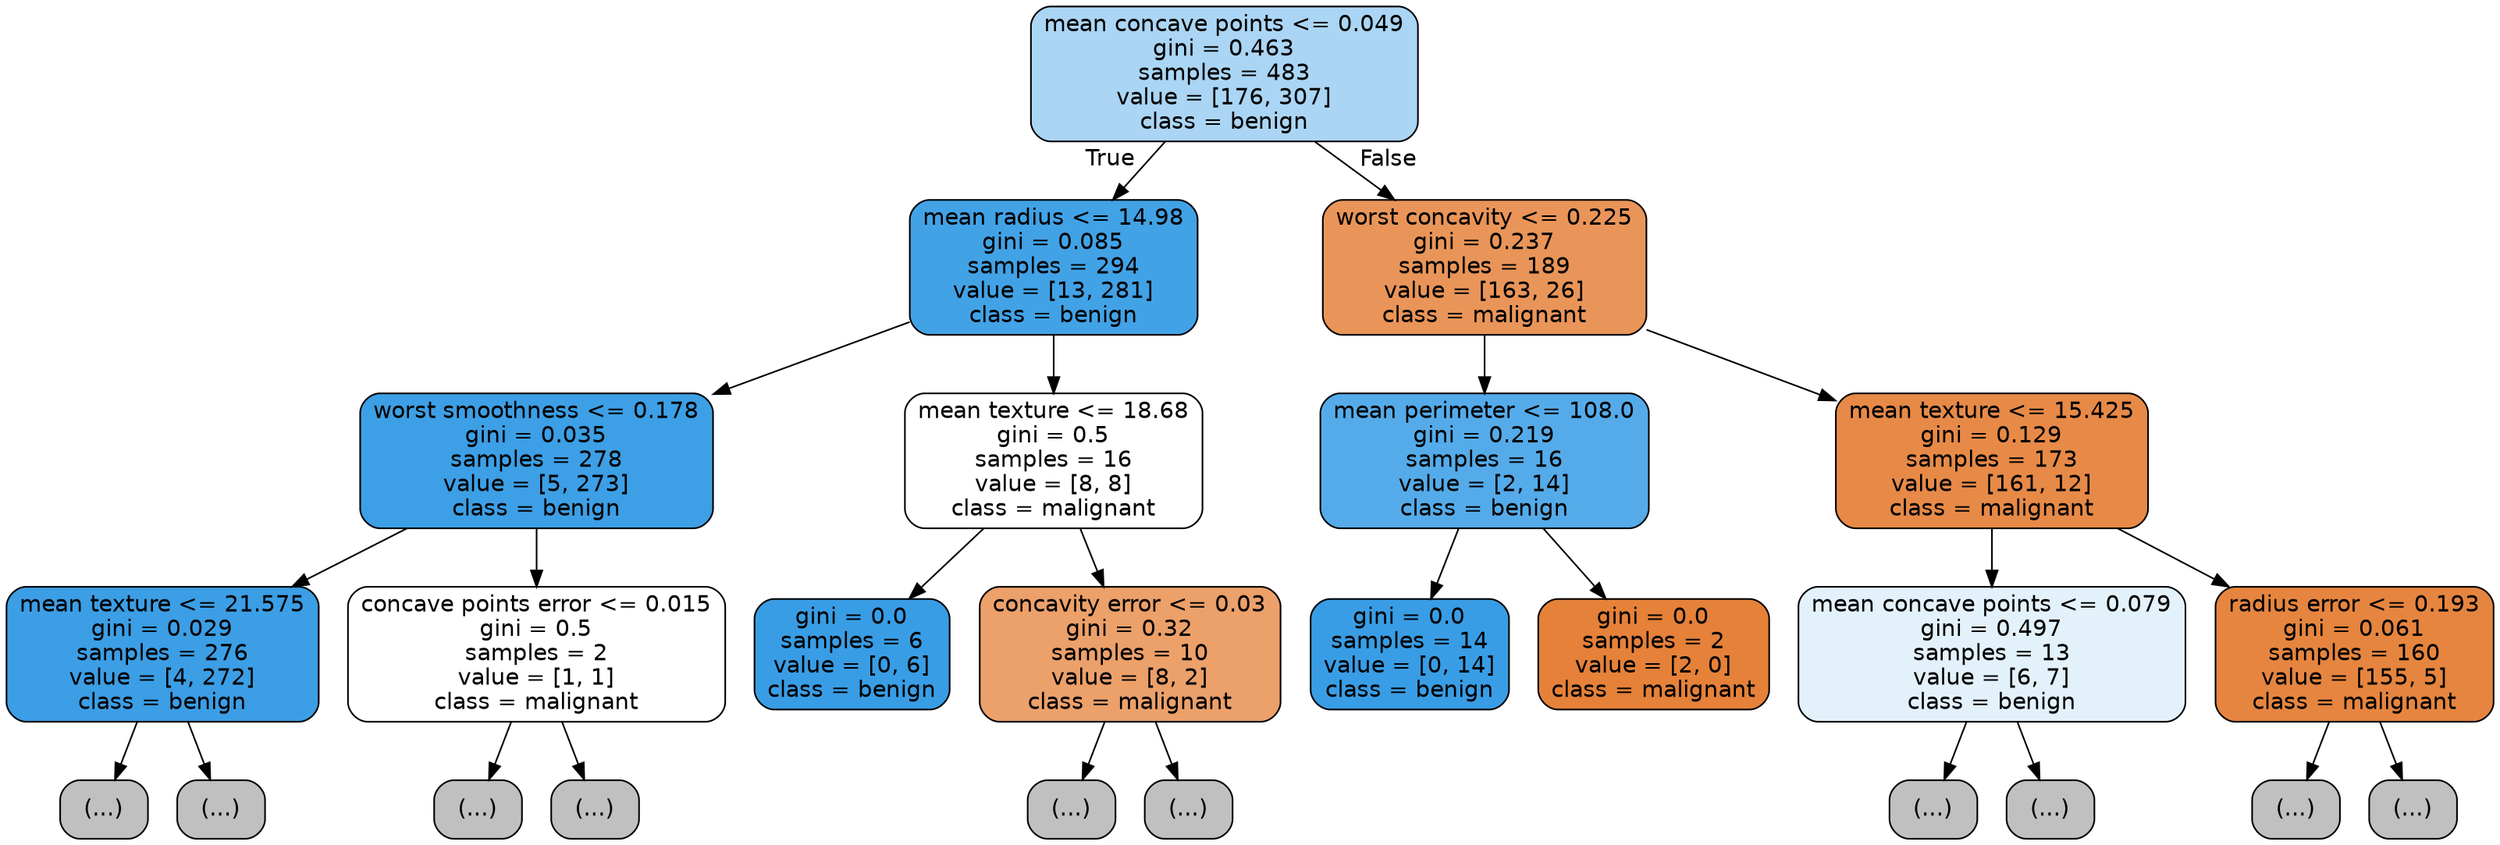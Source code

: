 digraph Tree {
node [shape=box, style="filled, rounded", color="black", fontname="helvetica"] ;
edge [fontname="helvetica"] ;
0 [label="mean concave points <= 0.049\ngini = 0.463\nsamples = 483\nvalue = [176, 307]\nclass = benign", fillcolor="#abd5f4"] ;
1 [label="mean radius <= 14.98\ngini = 0.085\nsamples = 294\nvalue = [13, 281]\nclass = benign", fillcolor="#42a2e6"] ;
0 -> 1 [labeldistance=2.5, labelangle=45, headlabel="True"] ;
2 [label="worst smoothness <= 0.178\ngini = 0.035\nsamples = 278\nvalue = [5, 273]\nclass = benign", fillcolor="#3d9fe5"] ;
1 -> 2 ;
3 [label="mean texture <= 21.575\ngini = 0.029\nsamples = 276\nvalue = [4, 272]\nclass = benign", fillcolor="#3c9ee5"] ;
2 -> 3 ;
4 [label="(...)", fillcolor="#C0C0C0"] ;
3 -> 4 ;
5 [label="(...)", fillcolor="#C0C0C0"] ;
3 -> 5 ;
18 [label="concave points error <= 0.015\ngini = 0.5\nsamples = 2\nvalue = [1, 1]\nclass = malignant", fillcolor="#ffffff"] ;
2 -> 18 ;
19 [label="(...)", fillcolor="#C0C0C0"] ;
18 -> 19 ;
20 [label="(...)", fillcolor="#C0C0C0"] ;
18 -> 20 ;
21 [label="mean texture <= 18.68\ngini = 0.5\nsamples = 16\nvalue = [8, 8]\nclass = malignant", fillcolor="#ffffff"] ;
1 -> 21 ;
22 [label="gini = 0.0\nsamples = 6\nvalue = [0, 6]\nclass = benign", fillcolor="#399de5"] ;
21 -> 22 ;
23 [label="concavity error <= 0.03\ngini = 0.32\nsamples = 10\nvalue = [8, 2]\nclass = malignant", fillcolor="#eca06a"] ;
21 -> 23 ;
24 [label="(...)", fillcolor="#C0C0C0"] ;
23 -> 24 ;
25 [label="(...)", fillcolor="#C0C0C0"] ;
23 -> 25 ;
26 [label="worst concavity <= 0.225\ngini = 0.237\nsamples = 189\nvalue = [163, 26]\nclass = malignant", fillcolor="#e99559"] ;
0 -> 26 [labeldistance=2.5, labelangle=-45, headlabel="False"] ;
27 [label="mean perimeter <= 108.0\ngini = 0.219\nsamples = 16\nvalue = [2, 14]\nclass = benign", fillcolor="#55abe9"] ;
26 -> 27 ;
28 [label="gini = 0.0\nsamples = 14\nvalue = [0, 14]\nclass = benign", fillcolor="#399de5"] ;
27 -> 28 ;
29 [label="gini = 0.0\nsamples = 2\nvalue = [2, 0]\nclass = malignant", fillcolor="#e58139"] ;
27 -> 29 ;
30 [label="mean texture <= 15.425\ngini = 0.129\nsamples = 173\nvalue = [161, 12]\nclass = malignant", fillcolor="#e78a48"] ;
26 -> 30 ;
31 [label="mean concave points <= 0.079\ngini = 0.497\nsamples = 13\nvalue = [6, 7]\nclass = benign", fillcolor="#e3f1fb"] ;
30 -> 31 ;
32 [label="(...)", fillcolor="#C0C0C0"] ;
31 -> 32 ;
33 [label="(...)", fillcolor="#C0C0C0"] ;
31 -> 33 ;
34 [label="radius error <= 0.193\ngini = 0.061\nsamples = 160\nvalue = [155, 5]\nclass = malignant", fillcolor="#e6853f"] ;
30 -> 34 ;
35 [label="(...)", fillcolor="#C0C0C0"] ;
34 -> 35 ;
36 [label="(...)", fillcolor="#C0C0C0"] ;
34 -> 36 ;
}
